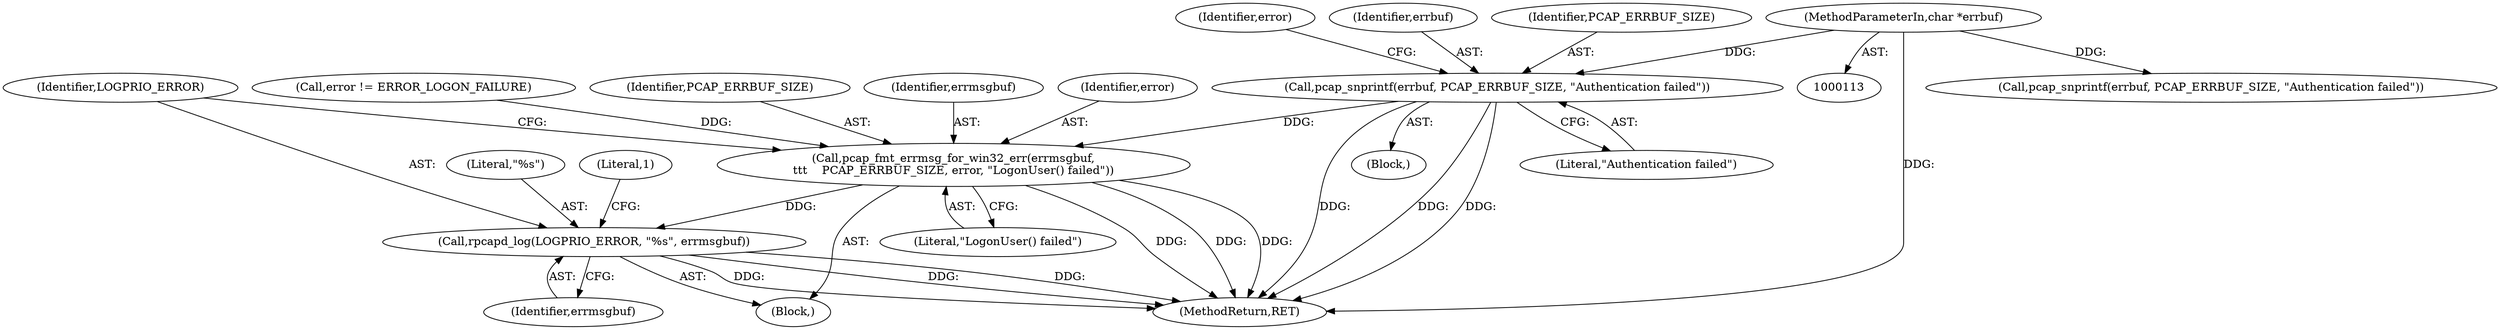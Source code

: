 digraph "0_libpcap_484d60cbf7ca4ec758c3cbb8a82d68b244a78d58@API" {
"1000133" [label="(Call,pcap_snprintf(errbuf, PCAP_ERRBUF_SIZE, \"Authentication failed\"))"];
"1000116" [label="(MethodParameterIn,char *errbuf)"];
"1000145" [label="(Call,pcap_fmt_errmsg_for_win32_err(errmsgbuf,\n\t\t\t    PCAP_ERRBUF_SIZE, error, \"LogonUser() failed\"))"];
"1000150" [label="(Call,rpcapd_log(LOGPRIO_ERROR, \"%s\", errmsgbuf))"];
"1000116" [label="(MethodParameterIn,char *errbuf)"];
"1000136" [label="(Literal,\"Authentication failed\")"];
"1000151" [label="(Identifier,LOGPRIO_ERROR)"];
"1000144" [label="(Block,)"];
"1000148" [label="(Identifier,error)"];
"1000138" [label="(Identifier,error)"];
"1000185" [label="(MethodReturn,RET)"];
"1000152" [label="(Literal,\"%s\")"];
"1000133" [label="(Call,pcap_snprintf(errbuf, PCAP_ERRBUF_SIZE, \"Authentication failed\"))"];
"1000134" [label="(Identifier,errbuf)"];
"1000149" [label="(Literal,\"LogonUser() failed\")"];
"1000135" [label="(Identifier,PCAP_ERRBUF_SIZE)"];
"1000141" [label="(Call,error != ERROR_LOGON_FAILURE)"];
"1000163" [label="(Call,pcap_snprintf(errbuf, PCAP_ERRBUF_SIZE, \"Authentication failed\"))"];
"1000150" [label="(Call,rpcapd_log(LOGPRIO_ERROR, \"%s\", errmsgbuf))"];
"1000156" [label="(Literal,1)"];
"1000145" [label="(Call,pcap_fmt_errmsg_for_win32_err(errmsgbuf,\n\t\t\t    PCAP_ERRBUF_SIZE, error, \"LogonUser() failed\"))"];
"1000147" [label="(Identifier,PCAP_ERRBUF_SIZE)"];
"1000132" [label="(Block,)"];
"1000153" [label="(Identifier,errmsgbuf)"];
"1000146" [label="(Identifier,errmsgbuf)"];
"1000133" -> "1000132"  [label="AST: "];
"1000133" -> "1000136"  [label="CFG: "];
"1000134" -> "1000133"  [label="AST: "];
"1000135" -> "1000133"  [label="AST: "];
"1000136" -> "1000133"  [label="AST: "];
"1000138" -> "1000133"  [label="CFG: "];
"1000133" -> "1000185"  [label="DDG: "];
"1000133" -> "1000185"  [label="DDG: "];
"1000133" -> "1000185"  [label="DDG: "];
"1000116" -> "1000133"  [label="DDG: "];
"1000133" -> "1000145"  [label="DDG: "];
"1000116" -> "1000113"  [label="AST: "];
"1000116" -> "1000185"  [label="DDG: "];
"1000116" -> "1000163"  [label="DDG: "];
"1000145" -> "1000144"  [label="AST: "];
"1000145" -> "1000149"  [label="CFG: "];
"1000146" -> "1000145"  [label="AST: "];
"1000147" -> "1000145"  [label="AST: "];
"1000148" -> "1000145"  [label="AST: "];
"1000149" -> "1000145"  [label="AST: "];
"1000151" -> "1000145"  [label="CFG: "];
"1000145" -> "1000185"  [label="DDG: "];
"1000145" -> "1000185"  [label="DDG: "];
"1000145" -> "1000185"  [label="DDG: "];
"1000141" -> "1000145"  [label="DDG: "];
"1000145" -> "1000150"  [label="DDG: "];
"1000150" -> "1000144"  [label="AST: "];
"1000150" -> "1000153"  [label="CFG: "];
"1000151" -> "1000150"  [label="AST: "];
"1000152" -> "1000150"  [label="AST: "];
"1000153" -> "1000150"  [label="AST: "];
"1000156" -> "1000150"  [label="CFG: "];
"1000150" -> "1000185"  [label="DDG: "];
"1000150" -> "1000185"  [label="DDG: "];
"1000150" -> "1000185"  [label="DDG: "];
}
